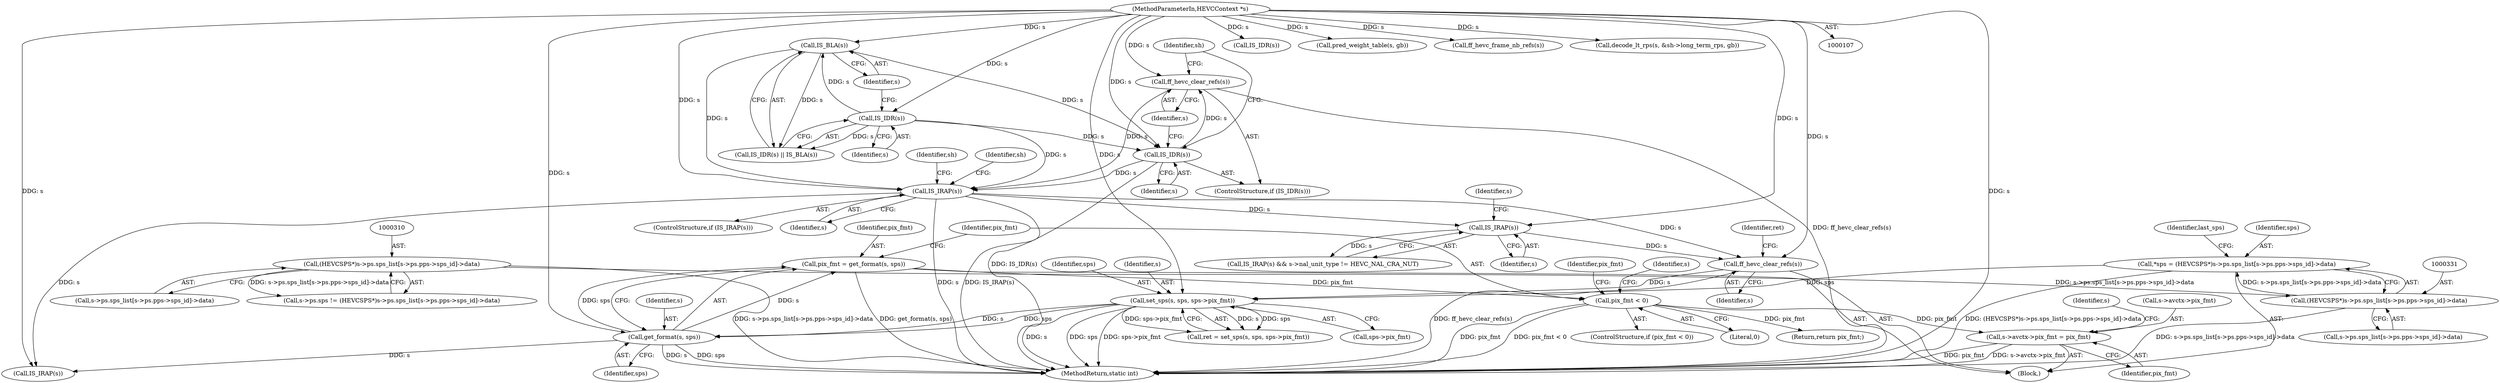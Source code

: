 digraph "0_FFmpeg_54655623a82632e7624714d7b2a3e039dc5faa7e_0@pointer" {
"1000440" [label="(Call,s->avctx->pix_fmt = pix_fmt)"];
"1000435" [label="(Call,pix_fmt < 0)"];
"1000429" [label="(Call,pix_fmt = get_format(s, sps))"];
"1000431" [label="(Call,get_format(s, sps))"];
"1000417" [label="(Call,set_sps(s, sps, sps->pix_fmt))"];
"1000413" [label="(Call,ff_hevc_clear_refs(s))"];
"1000189" [label="(Call,IS_IRAP(s))"];
"1000181" [label="(Call,ff_hevc_clear_refs(s))"];
"1000179" [label="(Call,IS_IDR(s))"];
"1000156" [label="(Call,IS_BLA(s))"];
"1000154" [label="(Call,IS_IDR(s))"];
"1000108" [label="(MethodParameterIn,HEVCContext *s)"];
"1000360" [label="(Call,IS_IRAP(s))"];
"1000328" [label="(Call,*sps = (HEVCSPS*)s->ps.sps_list[s->ps.pps->sps_id]->data)"];
"1000330" [label="(Call,(HEVCSPS*)s->ps.sps_list[s->ps.pps->sps_id]->data)"];
"1000309" [label="(Call,(HEVCSPS*)s->ps.sps_list[s->ps.pps->sps_id]->data)"];
"1000443" [label="(Identifier,s)"];
"1000441" [label="(Call,s->avctx->pix_fmt)"];
"1000193" [label="(Identifier,sh)"];
"1000199" [label="(Identifier,sh)"];
"1000704" [label="(Call,IS_IDR(s))"];
"1001478" [label="(Call,pred_weight_table(s, gb))"];
"1000440" [label="(Call,s->avctx->pix_fmt = pix_fmt)"];
"1000438" [label="(Return,return pix_fmt;)"];
"1000359" [label="(Call,IS_IRAP(s) && s->nal_unit_type != HEVC_NAL_CRA_NUT)"];
"1000311" [label="(Call,s->ps.sps_list[s->ps.pps->sps_id]->data)"];
"1000436" [label="(Identifier,pix_fmt)"];
"1000432" [label="(Identifier,s)"];
"1000349" [label="(Identifier,last_sps)"];
"1000419" [label="(Identifier,sps)"];
"1000437" [label="(Literal,0)"];
"1000418" [label="(Identifier,s)"];
"1000328" [label="(Call,*sps = (HEVCSPS*)s->ps.sps_list[s->ps.pps->sps_id]->data)"];
"1000156" [label="(Call,IS_BLA(s))"];
"1000431" [label="(Call,get_format(s, sps))"];
"1000420" [label="(Call,sps->pix_fmt)"];
"1000364" [label="(Identifier,s)"];
"1000157" [label="(Identifier,s)"];
"1000435" [label="(Call,pix_fmt < 0)"];
"1000180" [label="(Identifier,s)"];
"1000434" [label="(ControlStructure,if (pix_fmt < 0))"];
"1000326" [label="(Block,)"];
"1000413" [label="(Call,ff_hevc_clear_refs(s))"];
"1000155" [label="(Identifier,s)"];
"1000189" [label="(Call,IS_IRAP(s))"];
"1000153" [label="(Call,IS_IDR(s) || IS_BLA(s))"];
"1000303" [label="(Call,s->ps.sps != (HEVCSPS*)s->ps.sps_list[s->ps.pps->sps_id]->data)"];
"1000414" [label="(Identifier,s)"];
"1000446" [label="(Identifier,pix_fmt)"];
"1000185" [label="(Identifier,sh)"];
"1000433" [label="(Identifier,sps)"];
"1001230" [label="(Call,ff_hevc_frame_nb_refs(s))"];
"1000181" [label="(Call,ff_hevc_clear_refs(s))"];
"1000429" [label="(Call,pix_fmt = get_format(s, sps))"];
"1000898" [label="(Call,decode_lt_rps(s, &sh->long_term_rps, gb))"];
"1000430" [label="(Identifier,pix_fmt)"];
"1000417" [label="(Call,set_sps(s, sps, sps->pix_fmt))"];
"1000415" [label="(Call,ret = set_sps(s, sps, sps->pix_fmt))"];
"1000188" [label="(ControlStructure,if (IS_IRAP(s)))"];
"1000332" [label="(Call,s->ps.sps_list[s->ps.pps->sps_id]->data)"];
"1000190" [label="(Identifier,s)"];
"1000416" [label="(Identifier,ret)"];
"1000330" [label="(Call,(HEVCSPS*)s->ps.sps_list[s->ps.pps->sps_id]->data)"];
"1000178" [label="(ControlStructure,if (IS_IDR(s)))"];
"1000329" [label="(Identifier,sps)"];
"1000449" [label="(Identifier,s)"];
"1000652" [label="(Call,IS_IRAP(s))"];
"1000361" [label="(Identifier,s)"];
"1002212" [label="(MethodReturn,static int)"];
"1000182" [label="(Identifier,s)"];
"1000360" [label="(Call,IS_IRAP(s))"];
"1000179" [label="(Call,IS_IDR(s))"];
"1000108" [label="(MethodParameterIn,HEVCContext *s)"];
"1000154" [label="(Call,IS_IDR(s))"];
"1000439" [label="(Identifier,pix_fmt)"];
"1000309" [label="(Call,(HEVCSPS*)s->ps.sps_list[s->ps.pps->sps_id]->data)"];
"1000440" -> "1000326"  [label="AST: "];
"1000440" -> "1000446"  [label="CFG: "];
"1000441" -> "1000440"  [label="AST: "];
"1000446" -> "1000440"  [label="AST: "];
"1000449" -> "1000440"  [label="CFG: "];
"1000440" -> "1002212"  [label="DDG: pix_fmt"];
"1000440" -> "1002212"  [label="DDG: s->avctx->pix_fmt"];
"1000435" -> "1000440"  [label="DDG: pix_fmt"];
"1000435" -> "1000434"  [label="AST: "];
"1000435" -> "1000437"  [label="CFG: "];
"1000436" -> "1000435"  [label="AST: "];
"1000437" -> "1000435"  [label="AST: "];
"1000439" -> "1000435"  [label="CFG: "];
"1000443" -> "1000435"  [label="CFG: "];
"1000435" -> "1002212"  [label="DDG: pix_fmt"];
"1000435" -> "1002212"  [label="DDG: pix_fmt < 0"];
"1000429" -> "1000435"  [label="DDG: pix_fmt"];
"1000435" -> "1000438"  [label="DDG: pix_fmt"];
"1000429" -> "1000326"  [label="AST: "];
"1000429" -> "1000431"  [label="CFG: "];
"1000430" -> "1000429"  [label="AST: "];
"1000431" -> "1000429"  [label="AST: "];
"1000436" -> "1000429"  [label="CFG: "];
"1000429" -> "1002212"  [label="DDG: get_format(s, sps)"];
"1000431" -> "1000429"  [label="DDG: s"];
"1000431" -> "1000429"  [label="DDG: sps"];
"1000431" -> "1000433"  [label="CFG: "];
"1000432" -> "1000431"  [label="AST: "];
"1000433" -> "1000431"  [label="AST: "];
"1000431" -> "1002212"  [label="DDG: s"];
"1000431" -> "1002212"  [label="DDG: sps"];
"1000417" -> "1000431"  [label="DDG: s"];
"1000417" -> "1000431"  [label="DDG: sps"];
"1000108" -> "1000431"  [label="DDG: s"];
"1000431" -> "1000652"  [label="DDG: s"];
"1000417" -> "1000415"  [label="AST: "];
"1000417" -> "1000420"  [label="CFG: "];
"1000418" -> "1000417"  [label="AST: "];
"1000419" -> "1000417"  [label="AST: "];
"1000420" -> "1000417"  [label="AST: "];
"1000415" -> "1000417"  [label="CFG: "];
"1000417" -> "1002212"  [label="DDG: sps->pix_fmt"];
"1000417" -> "1002212"  [label="DDG: s"];
"1000417" -> "1002212"  [label="DDG: sps"];
"1000417" -> "1000415"  [label="DDG: s"];
"1000417" -> "1000415"  [label="DDG: sps"];
"1000417" -> "1000415"  [label="DDG: sps->pix_fmt"];
"1000413" -> "1000417"  [label="DDG: s"];
"1000108" -> "1000417"  [label="DDG: s"];
"1000328" -> "1000417"  [label="DDG: sps"];
"1000413" -> "1000326"  [label="AST: "];
"1000413" -> "1000414"  [label="CFG: "];
"1000414" -> "1000413"  [label="AST: "];
"1000416" -> "1000413"  [label="CFG: "];
"1000413" -> "1002212"  [label="DDG: ff_hevc_clear_refs(s)"];
"1000189" -> "1000413"  [label="DDG: s"];
"1000360" -> "1000413"  [label="DDG: s"];
"1000108" -> "1000413"  [label="DDG: s"];
"1000189" -> "1000188"  [label="AST: "];
"1000189" -> "1000190"  [label="CFG: "];
"1000190" -> "1000189"  [label="AST: "];
"1000193" -> "1000189"  [label="CFG: "];
"1000199" -> "1000189"  [label="CFG: "];
"1000189" -> "1002212"  [label="DDG: s"];
"1000189" -> "1002212"  [label="DDG: IS_IRAP(s)"];
"1000181" -> "1000189"  [label="DDG: s"];
"1000156" -> "1000189"  [label="DDG: s"];
"1000154" -> "1000189"  [label="DDG: s"];
"1000179" -> "1000189"  [label="DDG: s"];
"1000108" -> "1000189"  [label="DDG: s"];
"1000189" -> "1000360"  [label="DDG: s"];
"1000189" -> "1000652"  [label="DDG: s"];
"1000181" -> "1000178"  [label="AST: "];
"1000181" -> "1000182"  [label="CFG: "];
"1000182" -> "1000181"  [label="AST: "];
"1000185" -> "1000181"  [label="CFG: "];
"1000181" -> "1002212"  [label="DDG: ff_hevc_clear_refs(s)"];
"1000179" -> "1000181"  [label="DDG: s"];
"1000108" -> "1000181"  [label="DDG: s"];
"1000179" -> "1000178"  [label="AST: "];
"1000179" -> "1000180"  [label="CFG: "];
"1000180" -> "1000179"  [label="AST: "];
"1000182" -> "1000179"  [label="CFG: "];
"1000185" -> "1000179"  [label="CFG: "];
"1000179" -> "1002212"  [label="DDG: IS_IDR(s)"];
"1000156" -> "1000179"  [label="DDG: s"];
"1000154" -> "1000179"  [label="DDG: s"];
"1000108" -> "1000179"  [label="DDG: s"];
"1000156" -> "1000153"  [label="AST: "];
"1000156" -> "1000157"  [label="CFG: "];
"1000157" -> "1000156"  [label="AST: "];
"1000153" -> "1000156"  [label="CFG: "];
"1000156" -> "1000153"  [label="DDG: s"];
"1000154" -> "1000156"  [label="DDG: s"];
"1000108" -> "1000156"  [label="DDG: s"];
"1000154" -> "1000153"  [label="AST: "];
"1000154" -> "1000155"  [label="CFG: "];
"1000155" -> "1000154"  [label="AST: "];
"1000157" -> "1000154"  [label="CFG: "];
"1000153" -> "1000154"  [label="CFG: "];
"1000154" -> "1000153"  [label="DDG: s"];
"1000108" -> "1000154"  [label="DDG: s"];
"1000108" -> "1000107"  [label="AST: "];
"1000108" -> "1002212"  [label="DDG: s"];
"1000108" -> "1000360"  [label="DDG: s"];
"1000108" -> "1000652"  [label="DDG: s"];
"1000108" -> "1000704"  [label="DDG: s"];
"1000108" -> "1000898"  [label="DDG: s"];
"1000108" -> "1001230"  [label="DDG: s"];
"1000108" -> "1001478"  [label="DDG: s"];
"1000360" -> "1000359"  [label="AST: "];
"1000360" -> "1000361"  [label="CFG: "];
"1000361" -> "1000360"  [label="AST: "];
"1000364" -> "1000360"  [label="CFG: "];
"1000359" -> "1000360"  [label="CFG: "];
"1000360" -> "1000359"  [label="DDG: s"];
"1000328" -> "1000326"  [label="AST: "];
"1000328" -> "1000330"  [label="CFG: "];
"1000329" -> "1000328"  [label="AST: "];
"1000330" -> "1000328"  [label="AST: "];
"1000349" -> "1000328"  [label="CFG: "];
"1000328" -> "1002212"  [label="DDG: (HEVCSPS*)s->ps.sps_list[s->ps.pps->sps_id]->data"];
"1000330" -> "1000328"  [label="DDG: s->ps.sps_list[s->ps.pps->sps_id]->data"];
"1000330" -> "1000332"  [label="CFG: "];
"1000331" -> "1000330"  [label="AST: "];
"1000332" -> "1000330"  [label="AST: "];
"1000330" -> "1002212"  [label="DDG: s->ps.sps_list[s->ps.pps->sps_id]->data"];
"1000309" -> "1000330"  [label="DDG: s->ps.sps_list[s->ps.pps->sps_id]->data"];
"1000309" -> "1000303"  [label="AST: "];
"1000309" -> "1000311"  [label="CFG: "];
"1000310" -> "1000309"  [label="AST: "];
"1000311" -> "1000309"  [label="AST: "];
"1000303" -> "1000309"  [label="CFG: "];
"1000309" -> "1002212"  [label="DDG: s->ps.sps_list[s->ps.pps->sps_id]->data"];
"1000309" -> "1000303"  [label="DDG: s->ps.sps_list[s->ps.pps->sps_id]->data"];
}

